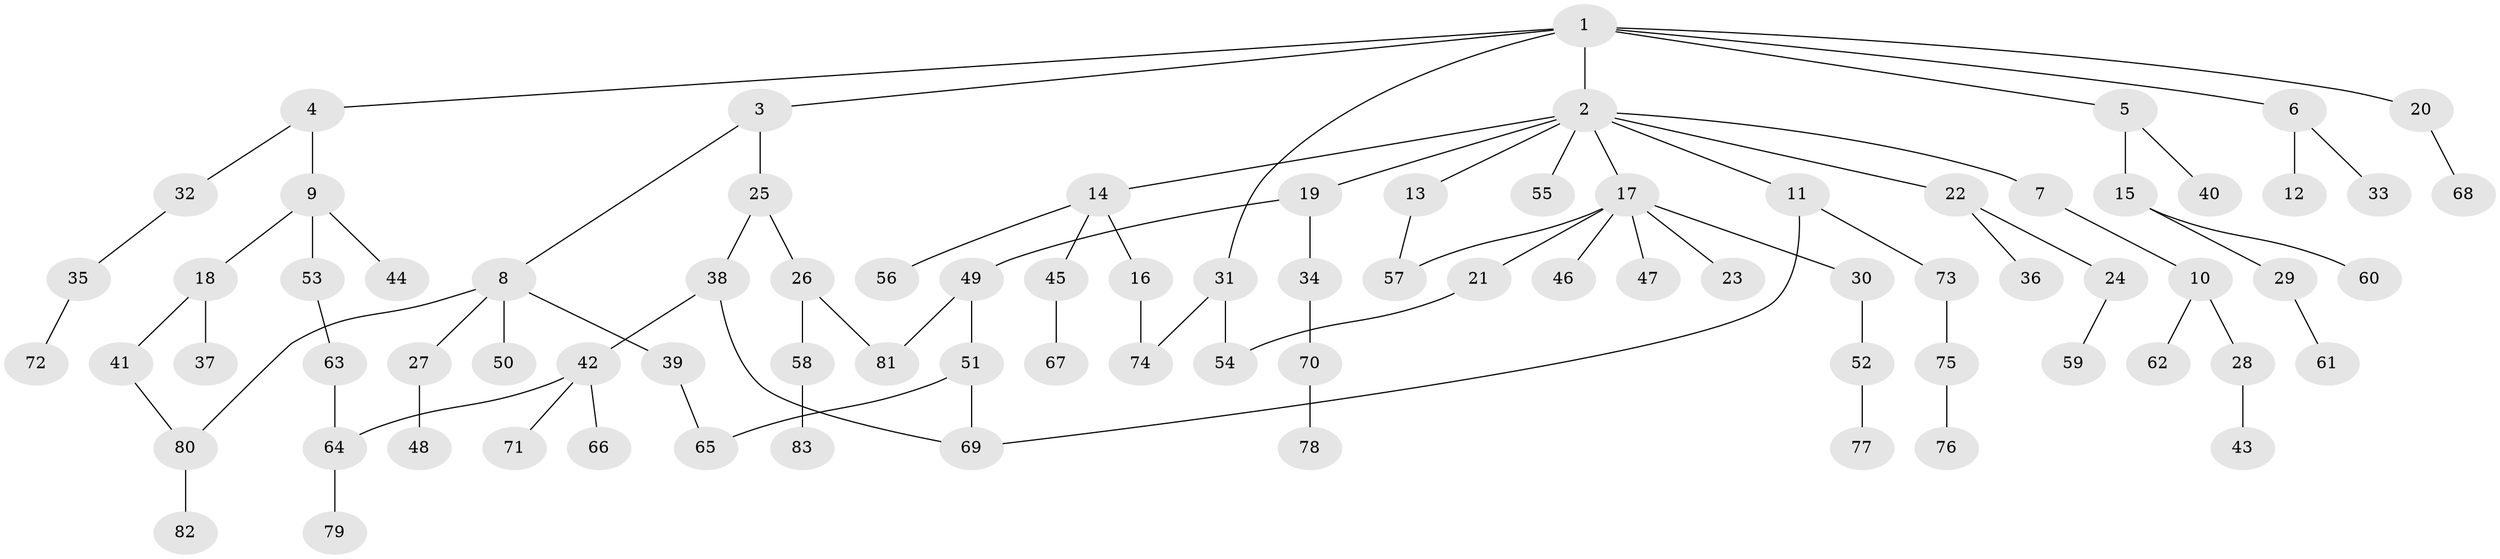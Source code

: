 // Generated by graph-tools (version 1.1) at 2025/01/03/09/25 03:01:08]
// undirected, 83 vertices, 91 edges
graph export_dot {
graph [start="1"]
  node [color=gray90,style=filled];
  1;
  2;
  3;
  4;
  5;
  6;
  7;
  8;
  9;
  10;
  11;
  12;
  13;
  14;
  15;
  16;
  17;
  18;
  19;
  20;
  21;
  22;
  23;
  24;
  25;
  26;
  27;
  28;
  29;
  30;
  31;
  32;
  33;
  34;
  35;
  36;
  37;
  38;
  39;
  40;
  41;
  42;
  43;
  44;
  45;
  46;
  47;
  48;
  49;
  50;
  51;
  52;
  53;
  54;
  55;
  56;
  57;
  58;
  59;
  60;
  61;
  62;
  63;
  64;
  65;
  66;
  67;
  68;
  69;
  70;
  71;
  72;
  73;
  74;
  75;
  76;
  77;
  78;
  79;
  80;
  81;
  82;
  83;
  1 -- 2;
  1 -- 3;
  1 -- 4;
  1 -- 5;
  1 -- 6;
  1 -- 20;
  1 -- 31;
  2 -- 7;
  2 -- 11;
  2 -- 13;
  2 -- 14;
  2 -- 17;
  2 -- 19;
  2 -- 22;
  2 -- 55;
  3 -- 8;
  3 -- 25;
  4 -- 9;
  4 -- 32;
  5 -- 15;
  5 -- 40;
  6 -- 12;
  6 -- 33;
  7 -- 10;
  8 -- 27;
  8 -- 39;
  8 -- 50;
  8 -- 80;
  9 -- 18;
  9 -- 44;
  9 -- 53;
  10 -- 28;
  10 -- 62;
  11 -- 73;
  11 -- 69;
  13 -- 57;
  14 -- 16;
  14 -- 45;
  14 -- 56;
  15 -- 29;
  15 -- 60;
  16 -- 74;
  17 -- 21;
  17 -- 23;
  17 -- 30;
  17 -- 46;
  17 -- 47;
  17 -- 57;
  18 -- 37;
  18 -- 41;
  19 -- 34;
  19 -- 49;
  20 -- 68;
  21 -- 54;
  22 -- 24;
  22 -- 36;
  24 -- 59;
  25 -- 26;
  25 -- 38;
  26 -- 58;
  26 -- 81;
  27 -- 48;
  28 -- 43;
  29 -- 61;
  30 -- 52;
  31 -- 54;
  31 -- 74;
  32 -- 35;
  34 -- 70;
  35 -- 72;
  38 -- 42;
  38 -- 69;
  39 -- 65;
  41 -- 80;
  42 -- 66;
  42 -- 71;
  42 -- 64;
  45 -- 67;
  49 -- 51;
  49 -- 81;
  51 -- 69;
  51 -- 65;
  52 -- 77;
  53 -- 63;
  58 -- 83;
  63 -- 64;
  64 -- 79;
  70 -- 78;
  73 -- 75;
  75 -- 76;
  80 -- 82;
}
